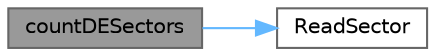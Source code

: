 digraph "countDESectors"
{
 // LATEX_PDF_SIZE
  bgcolor="transparent";
  edge [fontname=Helvetica,fontsize=10,labelfontname=Helvetica,labelfontsize=10];
  node [fontname=Helvetica,fontsize=10,shape=box,height=0.2,width=0.4];
  rankdir="LR";
  Node1 [id="Node000001",label="countDESectors",height=0.2,width=0.4,color="gray40", fillcolor="grey60", style="filled", fontcolor="black",tooltip="Подсчитывает количество секторов, связанных с цепочкой Directory Entry (DE)."];
  Node1 -> Node2 [id="edge1_Node000001_Node000002",color="steelblue1",style="solid",tooltip=" "];
  Node2 [id="Node000002",label="ReadSector",height=0.2,width=0.4,color="grey40", fillcolor="white", style="filled",URL="$_x_l_s_parser_8cpp.html#ac462abe109e1ef9562149cb5362f87b5",tooltip="Читает данные сектора из буфера в указанную область памяти."];
}
